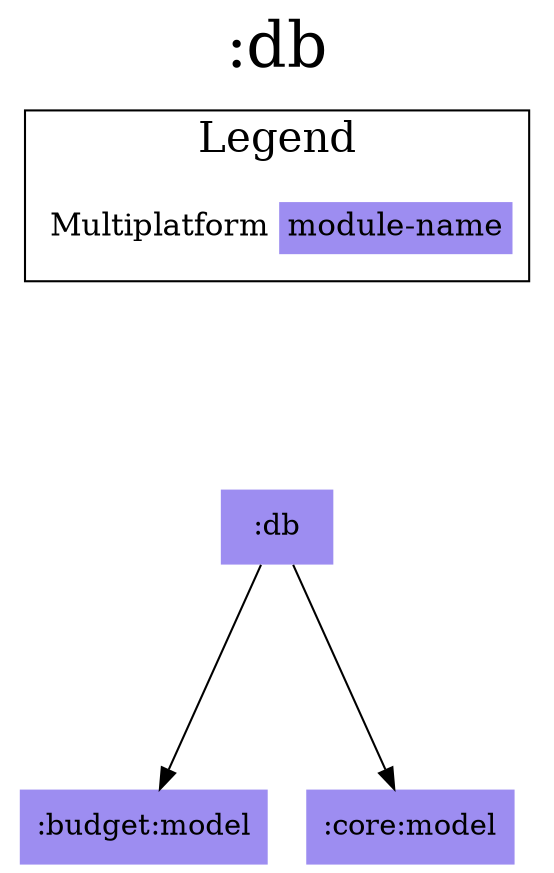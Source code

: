 digraph {
edge ["dir"="forward"]
graph ["dpi"="100","label"=":db","labelloc"="t","fontsize"="30","ranksep"="1.5","rankdir"="TB"]
node ["style"="filled"]
":budget:model" ["fillcolor"="#9D8DF1","shape"="none"]
":core:model" ["fillcolor"="#9D8DF1","shape"="none"]
":db" ["fillcolor"="#9D8DF1","shape"="none"]
{
edge ["dir"="none"]
graph ["rank"="same"]
}
":db" -> ":budget:model"
":db" -> ":core:model"
subgraph "cluster_legend" {
edge ["dir"="none"]
graph ["label"="Legend","fontsize"="20"]
"Legend" ["style"="filled","fillcolor"="#FFFFFF","shape"="none","margin"="0","fontsize"="15","label"=<
<TABLE BORDER="0" CELLBORDER="0" CELLSPACING="0" CELLPADDING="4">
<TR><TD>Multiplatform</TD><TD BGCOLOR="#9D8DF1">module-name</TD></TR>
</TABLE>
>]
} -> ":db" ["style"="invis"]
}
